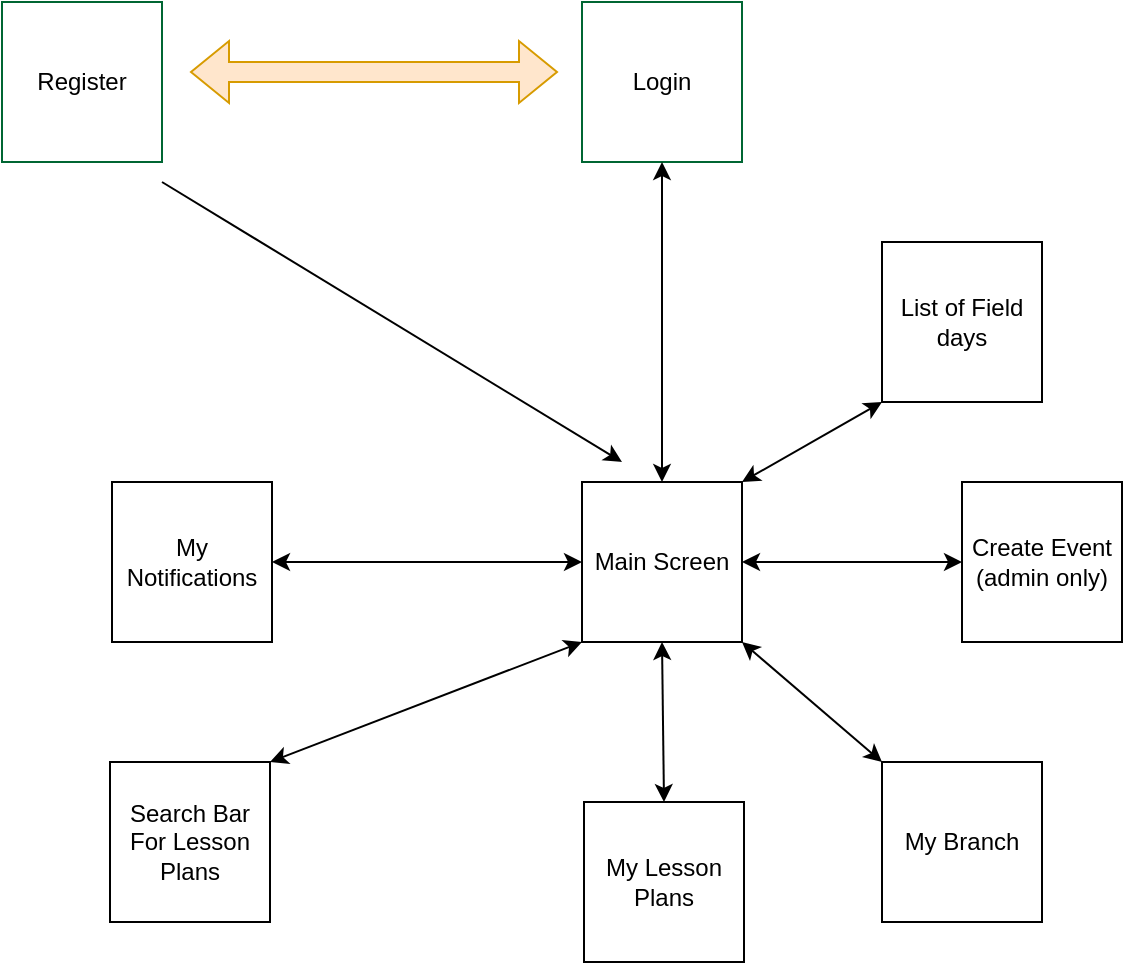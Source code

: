 <mxfile version="22.1.15" type="github">
  <diagram id="C5RBs43oDa-KdzZeNtuy" name="Page-1">
    <mxGraphModel dx="1009" dy="621" grid="1" gridSize="10" guides="1" tooltips="1" connect="1" arrows="1" fold="1" page="1" pageScale="1" pageWidth="827" pageHeight="1169" math="0" shadow="0">
      <root>
        <mxCell id="WIyWlLk6GJQsqaUBKTNV-0" />
        <mxCell id="WIyWlLk6GJQsqaUBKTNV-1" parent="WIyWlLk6GJQsqaUBKTNV-0" />
        <mxCell id="PMqjCPG8gLF7dpGkGm9a-0" value="Login" style="whiteSpace=wrap;html=1;aspect=fixed;strokeColor=#006633;" vertex="1" parent="WIyWlLk6GJQsqaUBKTNV-1">
          <mxGeometry x="370" y="280" width="80" height="80" as="geometry" />
        </mxCell>
        <mxCell id="PMqjCPG8gLF7dpGkGm9a-1" value="" style="shape=flexArrow;endArrow=classic;startArrow=classic;html=1;rounded=0;fillColor=#ffe6cc;strokeColor=#d79b00;" edge="1" parent="WIyWlLk6GJQsqaUBKTNV-1">
          <mxGeometry width="100" height="100" relative="1" as="geometry">
            <mxPoint x="174" y="315" as="sourcePoint" />
            <mxPoint x="358" y="315" as="targetPoint" />
          </mxGeometry>
        </mxCell>
        <mxCell id="PMqjCPG8gLF7dpGkGm9a-2" value="Register" style="whiteSpace=wrap;html=1;aspect=fixed;strokeColor=#006633;" vertex="1" parent="WIyWlLk6GJQsqaUBKTNV-1">
          <mxGeometry x="80" y="280" width="80" height="80" as="geometry" />
        </mxCell>
        <mxCell id="PMqjCPG8gLF7dpGkGm9a-3" value="" style="endArrow=classic;html=1;rounded=0;" edge="1" parent="WIyWlLk6GJQsqaUBKTNV-1">
          <mxGeometry width="50" height="50" relative="1" as="geometry">
            <mxPoint x="160" y="370" as="sourcePoint" />
            <mxPoint x="390" y="510" as="targetPoint" />
          </mxGeometry>
        </mxCell>
        <mxCell id="PMqjCPG8gLF7dpGkGm9a-5" value="Main Screen" style="whiteSpace=wrap;html=1;aspect=fixed;" vertex="1" parent="WIyWlLk6GJQsqaUBKTNV-1">
          <mxGeometry x="370" y="520" width="80" height="80" as="geometry" />
        </mxCell>
        <mxCell id="PMqjCPG8gLF7dpGkGm9a-9" value="My Notifications" style="whiteSpace=wrap;html=1;aspect=fixed;" vertex="1" parent="WIyWlLk6GJQsqaUBKTNV-1">
          <mxGeometry x="135" y="520" width="80" height="80" as="geometry" />
        </mxCell>
        <mxCell id="PMqjCPG8gLF7dpGkGm9a-11" value="Search Bar&lt;br&gt;For Lesson Plans" style="whiteSpace=wrap;html=1;aspect=fixed;" vertex="1" parent="WIyWlLk6GJQsqaUBKTNV-1">
          <mxGeometry x="134" y="660" width="80" height="80" as="geometry" />
        </mxCell>
        <mxCell id="PMqjCPG8gLF7dpGkGm9a-13" value="My Lesson Plans" style="whiteSpace=wrap;html=1;aspect=fixed;" vertex="1" parent="WIyWlLk6GJQsqaUBKTNV-1">
          <mxGeometry x="371" y="680" width="80" height="80" as="geometry" />
        </mxCell>
        <mxCell id="PMqjCPG8gLF7dpGkGm9a-15" value="Create Event&lt;br&gt;(admin only)" style="whiteSpace=wrap;html=1;aspect=fixed;" vertex="1" parent="WIyWlLk6GJQsqaUBKTNV-1">
          <mxGeometry x="560" y="520" width="80" height="80" as="geometry" />
        </mxCell>
        <mxCell id="PMqjCPG8gLF7dpGkGm9a-17" value="List of Field days" style="whiteSpace=wrap;html=1;aspect=fixed;" vertex="1" parent="WIyWlLk6GJQsqaUBKTNV-1">
          <mxGeometry x="520" y="400" width="80" height="80" as="geometry" />
        </mxCell>
        <mxCell id="PMqjCPG8gLF7dpGkGm9a-19" value="My Branch" style="whiteSpace=wrap;html=1;aspect=fixed;" vertex="1" parent="WIyWlLk6GJQsqaUBKTNV-1">
          <mxGeometry x="520" y="660" width="80" height="80" as="geometry" />
        </mxCell>
        <mxCell id="PMqjCPG8gLF7dpGkGm9a-21" value="" style="endArrow=classic;startArrow=classic;html=1;rounded=0;entryX=0;entryY=0.5;entryDx=0;entryDy=0;exitX=1;exitY=0.5;exitDx=0;exitDy=0;" edge="1" parent="WIyWlLk6GJQsqaUBKTNV-1" source="PMqjCPG8gLF7dpGkGm9a-9" target="PMqjCPG8gLF7dpGkGm9a-5">
          <mxGeometry width="50" height="50" relative="1" as="geometry">
            <mxPoint x="390" y="610" as="sourcePoint" />
            <mxPoint x="440" y="560" as="targetPoint" />
          </mxGeometry>
        </mxCell>
        <mxCell id="PMqjCPG8gLF7dpGkGm9a-23" value="" style="endArrow=classic;startArrow=classic;html=1;rounded=0;entryX=0.5;entryY=1;entryDx=0;entryDy=0;exitX=0.5;exitY=0;exitDx=0;exitDy=0;" edge="1" parent="WIyWlLk6GJQsqaUBKTNV-1" source="PMqjCPG8gLF7dpGkGm9a-13" target="PMqjCPG8gLF7dpGkGm9a-5">
          <mxGeometry width="50" height="50" relative="1" as="geometry">
            <mxPoint x="390" y="610" as="sourcePoint" />
            <mxPoint x="440" y="560" as="targetPoint" />
          </mxGeometry>
        </mxCell>
        <mxCell id="PMqjCPG8gLF7dpGkGm9a-25" value="" style="endArrow=classic;startArrow=classic;html=1;rounded=0;entryX=0;entryY=1;entryDx=0;entryDy=0;exitX=1;exitY=0;exitDx=0;exitDy=0;" edge="1" parent="WIyWlLk6GJQsqaUBKTNV-1" source="PMqjCPG8gLF7dpGkGm9a-11" target="PMqjCPG8gLF7dpGkGm9a-5">
          <mxGeometry width="50" height="50" relative="1" as="geometry">
            <mxPoint x="390" y="610" as="sourcePoint" />
            <mxPoint x="440" y="560" as="targetPoint" />
          </mxGeometry>
        </mxCell>
        <mxCell id="PMqjCPG8gLF7dpGkGm9a-26" value="" style="endArrow=classic;startArrow=classic;html=1;rounded=0;entryX=0.5;entryY=1;entryDx=0;entryDy=0;exitX=0.5;exitY=0;exitDx=0;exitDy=0;" edge="1" parent="WIyWlLk6GJQsqaUBKTNV-1" source="PMqjCPG8gLF7dpGkGm9a-5" target="PMqjCPG8gLF7dpGkGm9a-0">
          <mxGeometry width="50" height="50" relative="1" as="geometry">
            <mxPoint x="390" y="610" as="sourcePoint" />
            <mxPoint x="440" y="560" as="targetPoint" />
          </mxGeometry>
        </mxCell>
        <mxCell id="PMqjCPG8gLF7dpGkGm9a-32" value="" style="endArrow=classic;startArrow=classic;html=1;rounded=0;entryX=0;entryY=0;entryDx=0;entryDy=0;exitX=1;exitY=1;exitDx=0;exitDy=0;" edge="1" parent="WIyWlLk6GJQsqaUBKTNV-1" source="PMqjCPG8gLF7dpGkGm9a-5" target="PMqjCPG8gLF7dpGkGm9a-19">
          <mxGeometry width="50" height="50" relative="1" as="geometry">
            <mxPoint x="390" y="610" as="sourcePoint" />
            <mxPoint x="440" y="560" as="targetPoint" />
          </mxGeometry>
        </mxCell>
        <mxCell id="PMqjCPG8gLF7dpGkGm9a-33" value="" style="endArrow=classic;startArrow=classic;html=1;rounded=0;entryX=0;entryY=0.5;entryDx=0;entryDy=0;exitX=1;exitY=0.5;exitDx=0;exitDy=0;" edge="1" parent="WIyWlLk6GJQsqaUBKTNV-1" source="PMqjCPG8gLF7dpGkGm9a-5" target="PMqjCPG8gLF7dpGkGm9a-15">
          <mxGeometry width="50" height="50" relative="1" as="geometry">
            <mxPoint x="390" y="610" as="sourcePoint" />
            <mxPoint x="440" y="560" as="targetPoint" />
          </mxGeometry>
        </mxCell>
        <mxCell id="PMqjCPG8gLF7dpGkGm9a-34" value="" style="endArrow=classic;startArrow=classic;html=1;rounded=0;entryX=0;entryY=1;entryDx=0;entryDy=0;exitX=1;exitY=0;exitDx=0;exitDy=0;" edge="1" parent="WIyWlLk6GJQsqaUBKTNV-1" source="PMqjCPG8gLF7dpGkGm9a-5" target="PMqjCPG8gLF7dpGkGm9a-17">
          <mxGeometry width="50" height="50" relative="1" as="geometry">
            <mxPoint x="390" y="610" as="sourcePoint" />
            <mxPoint x="440" y="560" as="targetPoint" />
          </mxGeometry>
        </mxCell>
      </root>
    </mxGraphModel>
  </diagram>
</mxfile>
